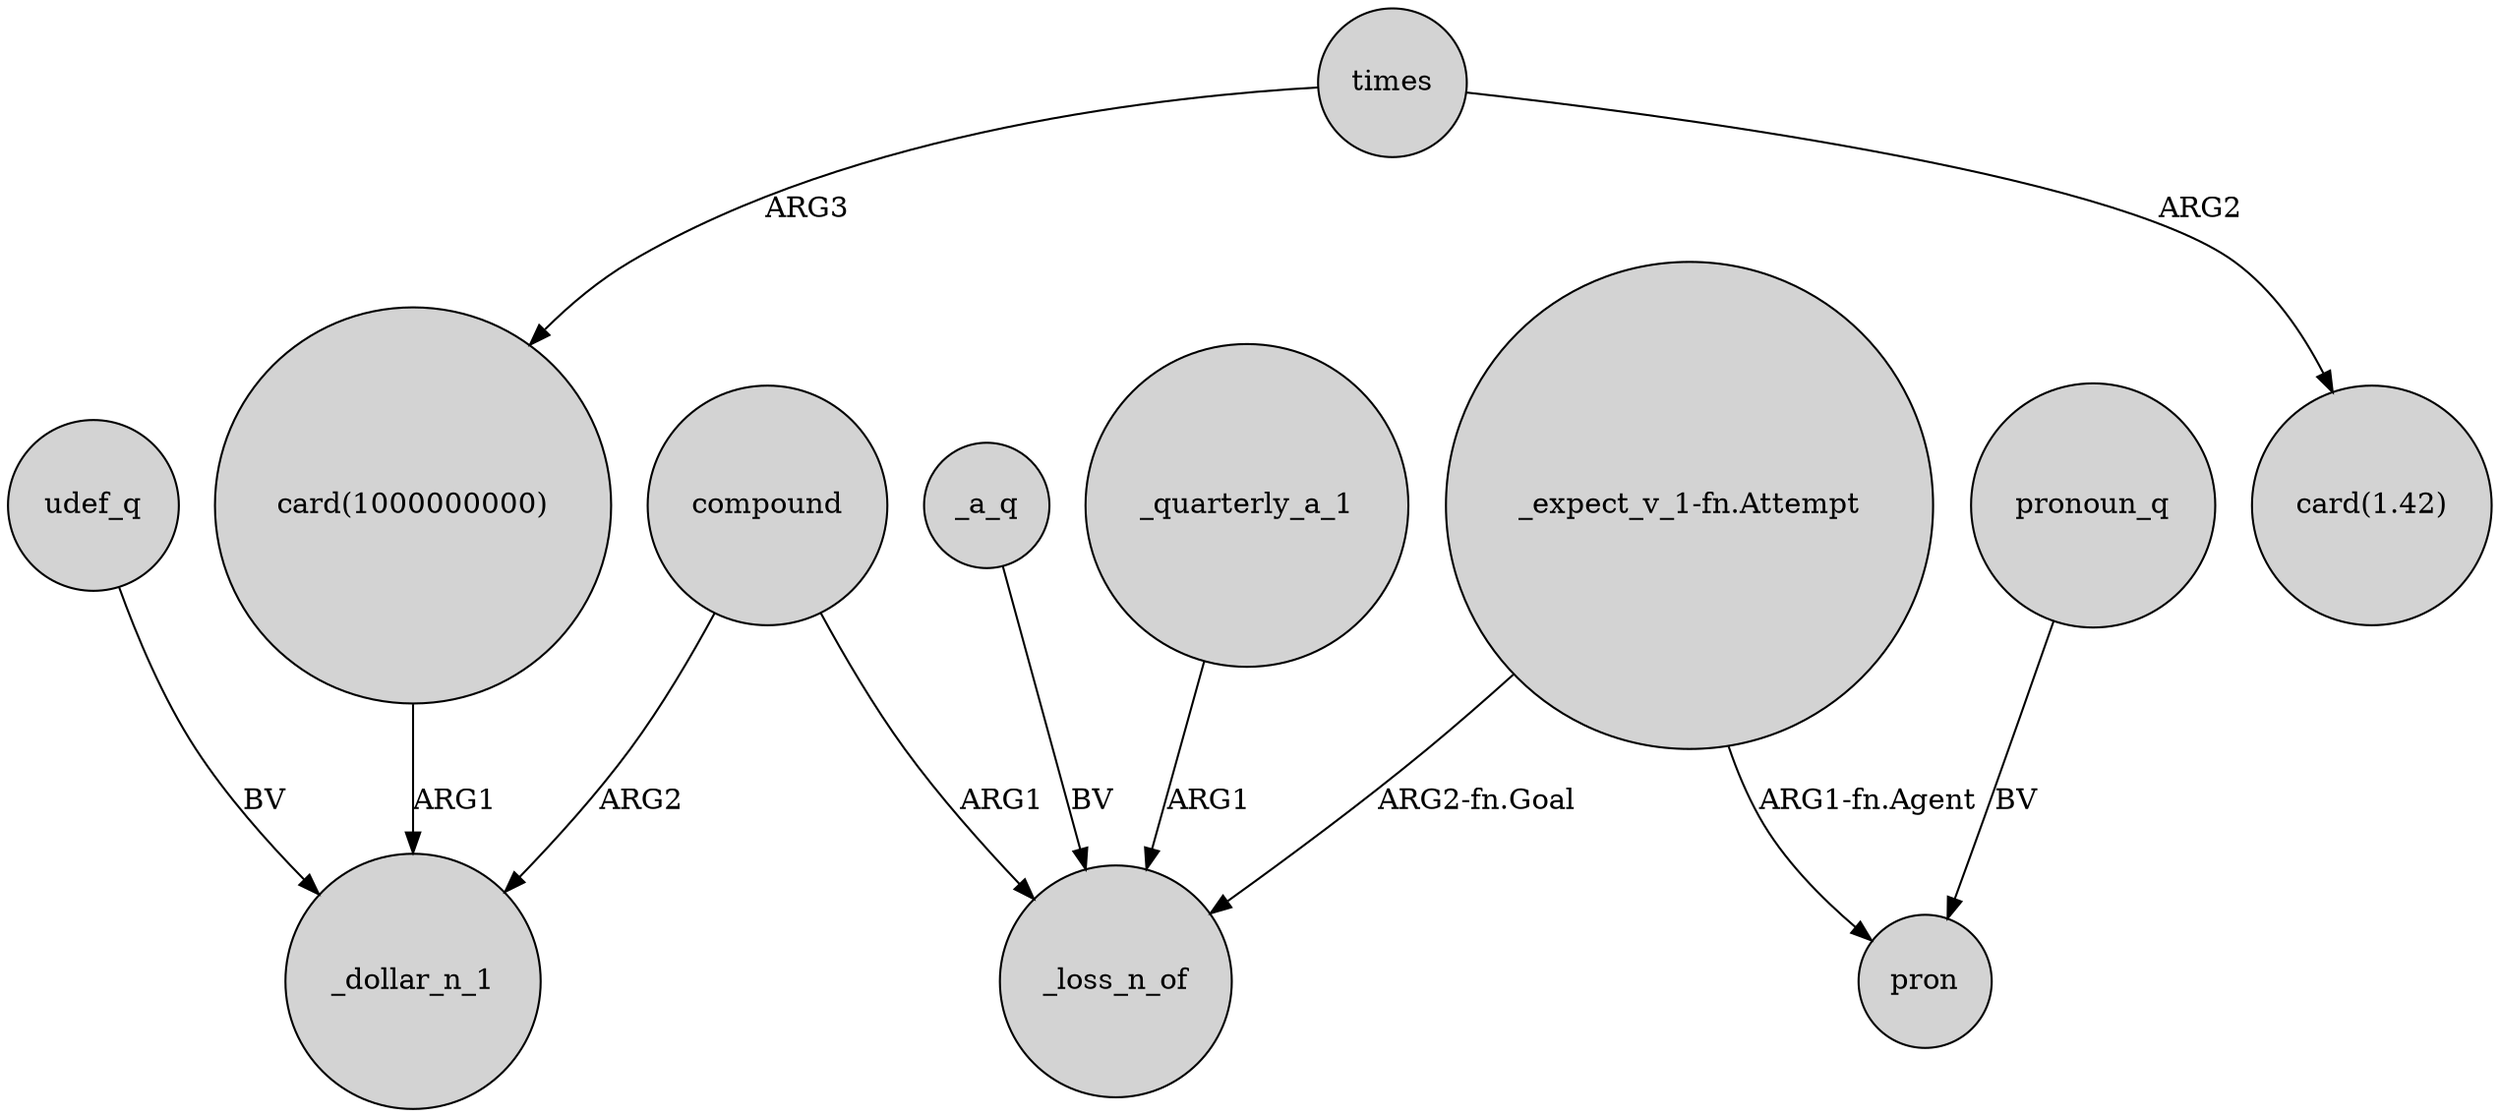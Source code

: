 digraph {
	node [shape=circle style=filled]
	"card(1000000000)" -> _dollar_n_1 [label=ARG1]
	_a_q -> _loss_n_of [label=BV]
	compound -> _dollar_n_1 [label=ARG2]
	"_expect_v_1-fn.Attempt" -> pron [label="ARG1-fn.Agent"]
	_quarterly_a_1 -> _loss_n_of [label=ARG1]
	times -> "card(1000000000)" [label=ARG3]
	times -> "card(1.42)" [label=ARG2]
	udef_q -> _dollar_n_1 [label=BV]
	"_expect_v_1-fn.Attempt" -> _loss_n_of [label="ARG2-fn.Goal"]
	pronoun_q -> pron [label=BV]
	compound -> _loss_n_of [label=ARG1]
}
